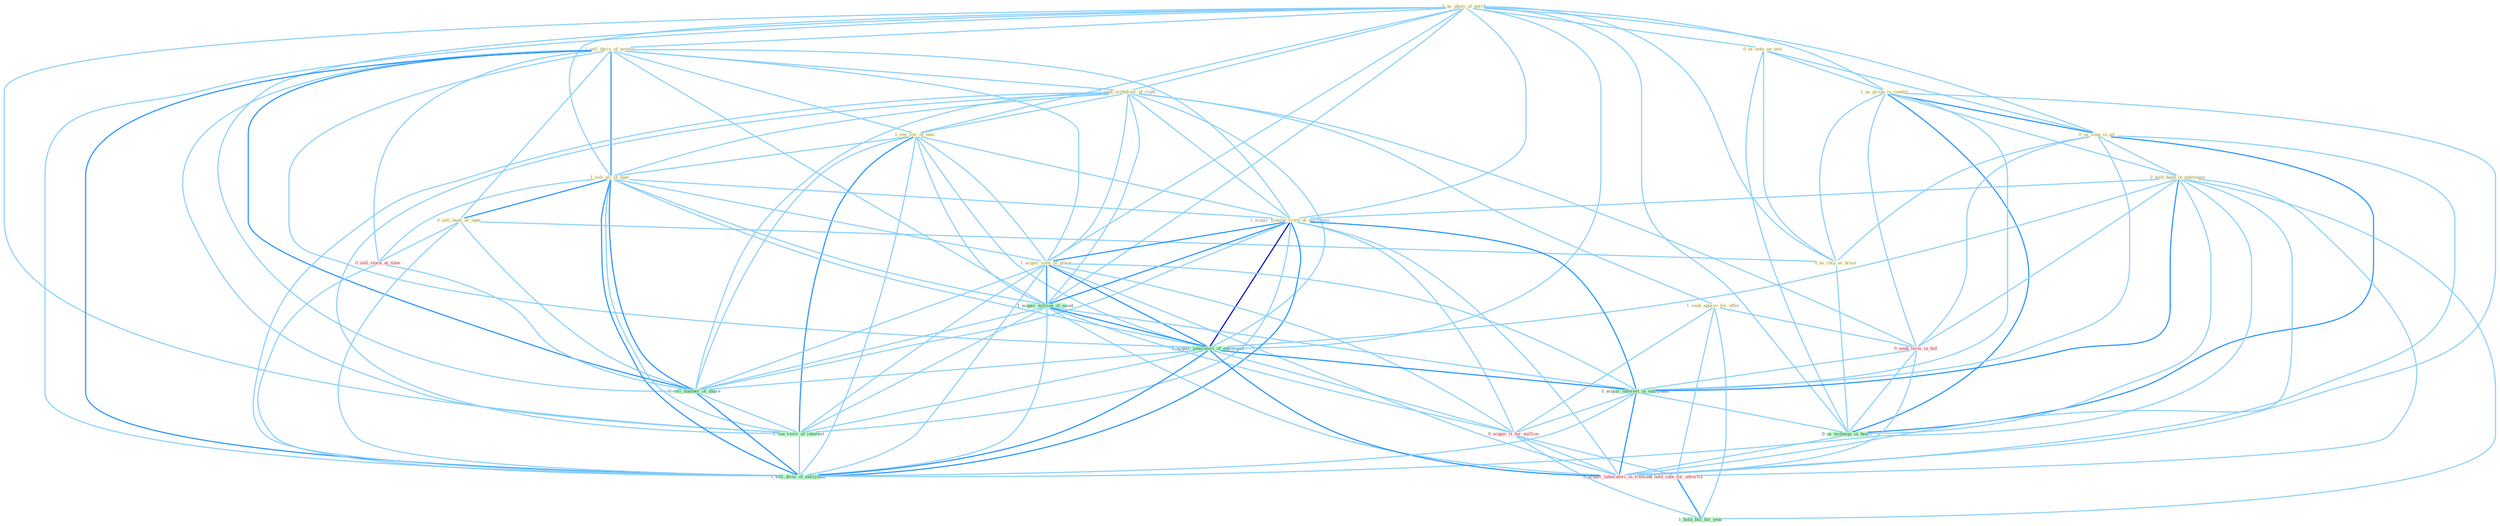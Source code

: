Graph G{ 
    node
    [shape=polygon,style=filled,width=.5,height=.06,color="#BDFCC9",fixedsize=true,fontsize=4,
    fontcolor="#2f4f4f"];
    {node
    [color="#ffffe0", fontcolor="#8b7d6b"] "1_us_photo_of_porch " "0_us_note_on_test " "1_sell_decis_of_govern " "1_seek_withdraw_of_right " "1_us_group_in_countri " "1_see_low_of_busi " "1_sell_all_of_oper " "0_us_song_in_ad " "0_sell_bank_as_oper " "0_hold_hand_in_entitynam " "0_us_chip_as_brain " "1_acquir_treasur-trove_of_entitynam " "1_seek_approv_for_offer " "1_acquir_sens_of_place "}
{node [color="#fff0f5", fontcolor="#b22222"] "0_seek_term_in_bid " "0_acquir_it_for_million " "0_hold_rate_for_advertis " "0_acquir_laboratori_in_transact " "0_sell_stock_at_time "}
edge [color="#B0E2FF"];

	"1_us_photo_of_porch " -- "0_us_note_on_test " [w="1", color="#87cefa" ];
	"1_us_photo_of_porch " -- "1_sell_decis_of_govern " [w="1", color="#87cefa" ];
	"1_us_photo_of_porch " -- "1_seek_withdraw_of_right " [w="1", color="#87cefa" ];
	"1_us_photo_of_porch " -- "1_us_group_in_countri " [w="1", color="#87cefa" ];
	"1_us_photo_of_porch " -- "1_see_low_of_busi " [w="1", color="#87cefa" ];
	"1_us_photo_of_porch " -- "1_sell_all_of_oper " [w="1", color="#87cefa" ];
	"1_us_photo_of_porch " -- "0_us_song_in_ad " [w="1", color="#87cefa" ];
	"1_us_photo_of_porch " -- "0_us_chip_as_brain " [w="1", color="#87cefa" ];
	"1_us_photo_of_porch " -- "1_acquir_treasur-trove_of_entitynam " [w="1", color="#87cefa" ];
	"1_us_photo_of_porch " -- "1_acquir_sens_of_place " [w="1", color="#87cefa" ];
	"1_us_photo_of_porch " -- "1_acquir_million_of_asset " [w="1", color="#87cefa" ];
	"1_us_photo_of_porch " -- "1_acquir_laboratori_of_entitynam " [w="1", color="#87cefa" ];
	"1_us_photo_of_porch " -- "0_us_techniqu_in_heart " [w="1", color="#87cefa" ];
	"1_us_photo_of_porch " -- "1_sell_number_of_share " [w="1", color="#87cefa" ];
	"1_us_photo_of_porch " -- "1_see_reviv_of_interest " [w="1", color="#87cefa" ];
	"1_us_photo_of_porch " -- "1_sell_divis_of_entitynam " [w="1", color="#87cefa" ];
	"0_us_note_on_test " -- "1_us_group_in_countri " [w="1", color="#87cefa" ];
	"0_us_note_on_test " -- "0_us_song_in_ad " [w="1", color="#87cefa" ];
	"0_us_note_on_test " -- "0_us_chip_as_brain " [w="1", color="#87cefa" ];
	"0_us_note_on_test " -- "0_us_techniqu_in_heart " [w="1", color="#87cefa" ];
	"1_sell_decis_of_govern " -- "1_seek_withdraw_of_right " [w="1", color="#87cefa" ];
	"1_sell_decis_of_govern " -- "1_see_low_of_busi " [w="1", color="#87cefa" ];
	"1_sell_decis_of_govern " -- "1_sell_all_of_oper " [w="2", color="#1e90ff" , len=0.8];
	"1_sell_decis_of_govern " -- "0_sell_bank_as_oper " [w="1", color="#87cefa" ];
	"1_sell_decis_of_govern " -- "1_acquir_treasur-trove_of_entitynam " [w="1", color="#87cefa" ];
	"1_sell_decis_of_govern " -- "1_acquir_sens_of_place " [w="1", color="#87cefa" ];
	"1_sell_decis_of_govern " -- "1_acquir_million_of_asset " [w="1", color="#87cefa" ];
	"1_sell_decis_of_govern " -- "1_acquir_laboratori_of_entitynam " [w="1", color="#87cefa" ];
	"1_sell_decis_of_govern " -- "0_sell_stock_at_time " [w="1", color="#87cefa" ];
	"1_sell_decis_of_govern " -- "1_sell_number_of_share " [w="2", color="#1e90ff" , len=0.8];
	"1_sell_decis_of_govern " -- "1_see_reviv_of_interest " [w="1", color="#87cefa" ];
	"1_sell_decis_of_govern " -- "1_sell_divis_of_entitynam " [w="2", color="#1e90ff" , len=0.8];
	"1_seek_withdraw_of_right " -- "1_see_low_of_busi " [w="1", color="#87cefa" ];
	"1_seek_withdraw_of_right " -- "1_sell_all_of_oper " [w="1", color="#87cefa" ];
	"1_seek_withdraw_of_right " -- "1_acquir_treasur-trove_of_entitynam " [w="1", color="#87cefa" ];
	"1_seek_withdraw_of_right " -- "1_seek_approv_for_offer " [w="1", color="#87cefa" ];
	"1_seek_withdraw_of_right " -- "1_acquir_sens_of_place " [w="1", color="#87cefa" ];
	"1_seek_withdraw_of_right " -- "1_acquir_million_of_asset " [w="1", color="#87cefa" ];
	"1_seek_withdraw_of_right " -- "1_acquir_laboratori_of_entitynam " [w="1", color="#87cefa" ];
	"1_seek_withdraw_of_right " -- "0_seek_term_in_bid " [w="1", color="#87cefa" ];
	"1_seek_withdraw_of_right " -- "1_sell_number_of_share " [w="1", color="#87cefa" ];
	"1_seek_withdraw_of_right " -- "1_see_reviv_of_interest " [w="1", color="#87cefa" ];
	"1_seek_withdraw_of_right " -- "1_sell_divis_of_entitynam " [w="1", color="#87cefa" ];
	"1_us_group_in_countri " -- "0_us_song_in_ad " [w="2", color="#1e90ff" , len=0.8];
	"1_us_group_in_countri " -- "0_hold_hand_in_entitynam " [w="1", color="#87cefa" ];
	"1_us_group_in_countri " -- "0_us_chip_as_brain " [w="1", color="#87cefa" ];
	"1_us_group_in_countri " -- "0_seek_term_in_bid " [w="1", color="#87cefa" ];
	"1_us_group_in_countri " -- "1_acquir_interest_in_entitynam " [w="1", color="#87cefa" ];
	"1_us_group_in_countri " -- "0_us_techniqu_in_heart " [w="2", color="#1e90ff" , len=0.8];
	"1_us_group_in_countri " -- "0_acquir_laboratori_in_transact " [w="1", color="#87cefa" ];
	"1_see_low_of_busi " -- "1_sell_all_of_oper " [w="1", color="#87cefa" ];
	"1_see_low_of_busi " -- "1_acquir_treasur-trove_of_entitynam " [w="1", color="#87cefa" ];
	"1_see_low_of_busi " -- "1_acquir_sens_of_place " [w="1", color="#87cefa" ];
	"1_see_low_of_busi " -- "1_acquir_million_of_asset " [w="1", color="#87cefa" ];
	"1_see_low_of_busi " -- "1_acquir_laboratori_of_entitynam " [w="1", color="#87cefa" ];
	"1_see_low_of_busi " -- "1_sell_number_of_share " [w="1", color="#87cefa" ];
	"1_see_low_of_busi " -- "1_see_reviv_of_interest " [w="2", color="#1e90ff" , len=0.8];
	"1_see_low_of_busi " -- "1_sell_divis_of_entitynam " [w="1", color="#87cefa" ];
	"1_sell_all_of_oper " -- "0_sell_bank_as_oper " [w="2", color="#1e90ff" , len=0.8];
	"1_sell_all_of_oper " -- "1_acquir_treasur-trove_of_entitynam " [w="1", color="#87cefa" ];
	"1_sell_all_of_oper " -- "1_acquir_sens_of_place " [w="1", color="#87cefa" ];
	"1_sell_all_of_oper " -- "1_acquir_million_of_asset " [w="1", color="#87cefa" ];
	"1_sell_all_of_oper " -- "1_acquir_laboratori_of_entitynam " [w="1", color="#87cefa" ];
	"1_sell_all_of_oper " -- "0_sell_stock_at_time " [w="1", color="#87cefa" ];
	"1_sell_all_of_oper " -- "1_sell_number_of_share " [w="2", color="#1e90ff" , len=0.8];
	"1_sell_all_of_oper " -- "1_see_reviv_of_interest " [w="1", color="#87cefa" ];
	"1_sell_all_of_oper " -- "1_sell_divis_of_entitynam " [w="2", color="#1e90ff" , len=0.8];
	"0_us_song_in_ad " -- "0_hold_hand_in_entitynam " [w="1", color="#87cefa" ];
	"0_us_song_in_ad " -- "0_us_chip_as_brain " [w="1", color="#87cefa" ];
	"0_us_song_in_ad " -- "0_seek_term_in_bid " [w="1", color="#87cefa" ];
	"0_us_song_in_ad " -- "1_acquir_interest_in_entitynam " [w="1", color="#87cefa" ];
	"0_us_song_in_ad " -- "0_us_techniqu_in_heart " [w="2", color="#1e90ff" , len=0.8];
	"0_us_song_in_ad " -- "0_acquir_laboratori_in_transact " [w="1", color="#87cefa" ];
	"0_sell_bank_as_oper " -- "0_us_chip_as_brain " [w="1", color="#87cefa" ];
	"0_sell_bank_as_oper " -- "0_sell_stock_at_time " [w="1", color="#87cefa" ];
	"0_sell_bank_as_oper " -- "1_sell_number_of_share " [w="1", color="#87cefa" ];
	"0_sell_bank_as_oper " -- "1_sell_divis_of_entitynam " [w="1", color="#87cefa" ];
	"0_hold_hand_in_entitynam " -- "1_acquir_treasur-trove_of_entitynam " [w="1", color="#87cefa" ];
	"0_hold_hand_in_entitynam " -- "1_acquir_laboratori_of_entitynam " [w="1", color="#87cefa" ];
	"0_hold_hand_in_entitynam " -- "0_seek_term_in_bid " [w="1", color="#87cefa" ];
	"0_hold_hand_in_entitynam " -- "1_acquir_interest_in_entitynam " [w="2", color="#1e90ff" , len=0.8];
	"0_hold_hand_in_entitynam " -- "0_us_techniqu_in_heart " [w="1", color="#87cefa" ];
	"0_hold_hand_in_entitynam " -- "0_hold_rate_for_advertis " [w="1", color="#87cefa" ];
	"0_hold_hand_in_entitynam " -- "0_acquir_laboratori_in_transact " [w="1", color="#87cefa" ];
	"0_hold_hand_in_entitynam " -- "1_hold_bill_for_year " [w="1", color="#87cefa" ];
	"0_hold_hand_in_entitynam " -- "1_sell_divis_of_entitynam " [w="1", color="#87cefa" ];
	"0_us_chip_as_brain " -- "0_us_techniqu_in_heart " [w="1", color="#87cefa" ];
	"1_acquir_treasur-trove_of_entitynam " -- "1_acquir_sens_of_place " [w="2", color="#1e90ff" , len=0.8];
	"1_acquir_treasur-trove_of_entitynam " -- "1_acquir_million_of_asset " [w="2", color="#1e90ff" , len=0.8];
	"1_acquir_treasur-trove_of_entitynam " -- "1_acquir_laboratori_of_entitynam " [w="3", color="#0000cd" , len=0.6];
	"1_acquir_treasur-trove_of_entitynam " -- "1_acquir_interest_in_entitynam " [w="2", color="#1e90ff" , len=0.8];
	"1_acquir_treasur-trove_of_entitynam " -- "0_acquir_it_for_million " [w="1", color="#87cefa" ];
	"1_acquir_treasur-trove_of_entitynam " -- "0_acquir_laboratori_in_transact " [w="1", color="#87cefa" ];
	"1_acquir_treasur-trove_of_entitynam " -- "1_sell_number_of_share " [w="1", color="#87cefa" ];
	"1_acquir_treasur-trove_of_entitynam " -- "1_see_reviv_of_interest " [w="1", color="#87cefa" ];
	"1_acquir_treasur-trove_of_entitynam " -- "1_sell_divis_of_entitynam " [w="2", color="#1e90ff" , len=0.8];
	"1_seek_approv_for_offer " -- "0_seek_term_in_bid " [w="1", color="#87cefa" ];
	"1_seek_approv_for_offer " -- "0_acquir_it_for_million " [w="1", color="#87cefa" ];
	"1_seek_approv_for_offer " -- "0_hold_rate_for_advertis " [w="1", color="#87cefa" ];
	"1_seek_approv_for_offer " -- "1_hold_bill_for_year " [w="1", color="#87cefa" ];
	"1_acquir_sens_of_place " -- "1_acquir_million_of_asset " [w="2", color="#1e90ff" , len=0.8];
	"1_acquir_sens_of_place " -- "1_acquir_laboratori_of_entitynam " [w="2", color="#1e90ff" , len=0.8];
	"1_acquir_sens_of_place " -- "1_acquir_interest_in_entitynam " [w="1", color="#87cefa" ];
	"1_acquir_sens_of_place " -- "0_acquir_it_for_million " [w="1", color="#87cefa" ];
	"1_acquir_sens_of_place " -- "0_acquir_laboratori_in_transact " [w="1", color="#87cefa" ];
	"1_acquir_sens_of_place " -- "1_sell_number_of_share " [w="1", color="#87cefa" ];
	"1_acquir_sens_of_place " -- "1_see_reviv_of_interest " [w="1", color="#87cefa" ];
	"1_acquir_sens_of_place " -- "1_sell_divis_of_entitynam " [w="1", color="#87cefa" ];
	"1_acquir_million_of_asset " -- "1_acquir_laboratori_of_entitynam " [w="2", color="#1e90ff" , len=0.8];
	"1_acquir_million_of_asset " -- "1_acquir_interest_in_entitynam " [w="1", color="#87cefa" ];
	"1_acquir_million_of_asset " -- "0_acquir_it_for_million " [w="1", color="#87cefa" ];
	"1_acquir_million_of_asset " -- "0_acquir_laboratori_in_transact " [w="1", color="#87cefa" ];
	"1_acquir_million_of_asset " -- "1_sell_number_of_share " [w="1", color="#87cefa" ];
	"1_acquir_million_of_asset " -- "1_see_reviv_of_interest " [w="1", color="#87cefa" ];
	"1_acquir_million_of_asset " -- "1_sell_divis_of_entitynam " [w="1", color="#87cefa" ];
	"1_acquir_laboratori_of_entitynam " -- "1_acquir_interest_in_entitynam " [w="2", color="#1e90ff" , len=0.8];
	"1_acquir_laboratori_of_entitynam " -- "0_acquir_it_for_million " [w="1", color="#87cefa" ];
	"1_acquir_laboratori_of_entitynam " -- "0_acquir_laboratori_in_transact " [w="2", color="#1e90ff" , len=0.8];
	"1_acquir_laboratori_of_entitynam " -- "1_sell_number_of_share " [w="1", color="#87cefa" ];
	"1_acquir_laboratori_of_entitynam " -- "1_see_reviv_of_interest " [w="1", color="#87cefa" ];
	"1_acquir_laboratori_of_entitynam " -- "1_sell_divis_of_entitynam " [w="2", color="#1e90ff" , len=0.8];
	"0_seek_term_in_bid " -- "1_acquir_interest_in_entitynam " [w="1", color="#87cefa" ];
	"0_seek_term_in_bid " -- "0_us_techniqu_in_heart " [w="1", color="#87cefa" ];
	"0_seek_term_in_bid " -- "0_acquir_laboratori_in_transact " [w="1", color="#87cefa" ];
	"1_acquir_interest_in_entitynam " -- "0_us_techniqu_in_heart " [w="1", color="#87cefa" ];
	"1_acquir_interest_in_entitynam " -- "0_acquir_it_for_million " [w="1", color="#87cefa" ];
	"1_acquir_interest_in_entitynam " -- "0_acquir_laboratori_in_transact " [w="2", color="#1e90ff" , len=0.8];
	"1_acquir_interest_in_entitynam " -- "1_sell_divis_of_entitynam " [w="1", color="#87cefa" ];
	"0_us_techniqu_in_heart " -- "0_acquir_laboratori_in_transact " [w="1", color="#87cefa" ];
	"0_acquir_it_for_million " -- "0_hold_rate_for_advertis " [w="1", color="#87cefa" ];
	"0_acquir_it_for_million " -- "0_acquir_laboratori_in_transact " [w="1", color="#87cefa" ];
	"0_acquir_it_for_million " -- "1_hold_bill_for_year " [w="1", color="#87cefa" ];
	"0_hold_rate_for_advertis " -- "1_hold_bill_for_year " [w="2", color="#1e90ff" , len=0.8];
	"0_sell_stock_at_time " -- "1_sell_number_of_share " [w="1", color="#87cefa" ];
	"0_sell_stock_at_time " -- "1_sell_divis_of_entitynam " [w="1", color="#87cefa" ];
	"1_sell_number_of_share " -- "1_see_reviv_of_interest " [w="1", color="#87cefa" ];
	"1_sell_number_of_share " -- "1_sell_divis_of_entitynam " [w="2", color="#1e90ff" , len=0.8];
	"1_see_reviv_of_interest " -- "1_sell_divis_of_entitynam " [w="1", color="#87cefa" ];
}